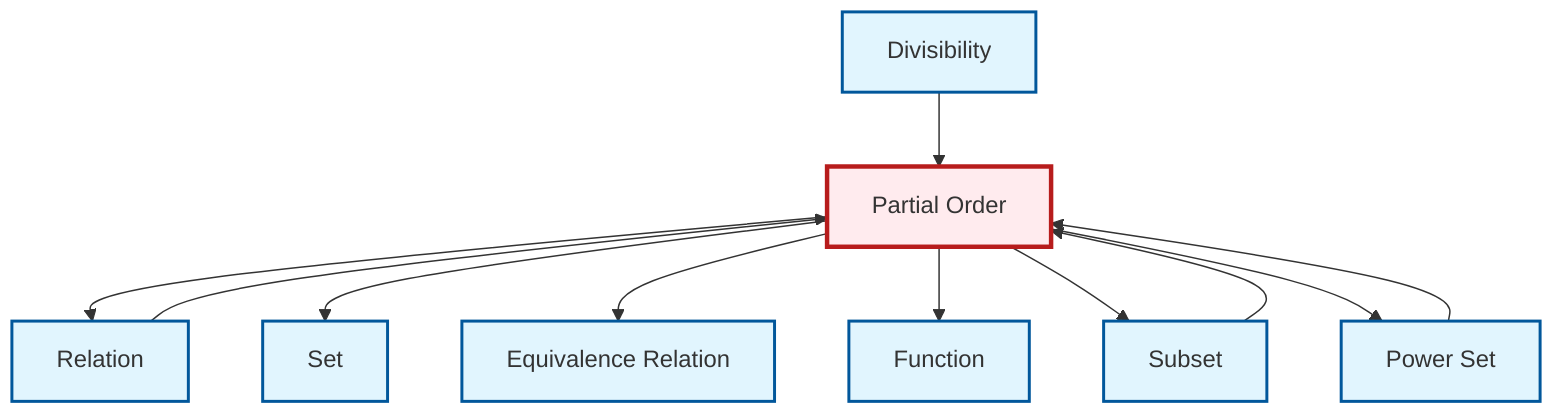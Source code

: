 graph TD
    classDef definition fill:#e1f5fe,stroke:#01579b,stroke-width:2px
    classDef theorem fill:#f3e5f5,stroke:#4a148c,stroke-width:2px
    classDef axiom fill:#fff3e0,stroke:#e65100,stroke-width:2px
    classDef example fill:#e8f5e9,stroke:#1b5e20,stroke-width:2px
    classDef current fill:#ffebee,stroke:#b71c1c,stroke-width:3px
    def-set["Set"]:::definition
    def-divisibility["Divisibility"]:::definition
    def-equivalence-relation["Equivalence Relation"]:::definition
    def-subset["Subset"]:::definition
    def-power-set["Power Set"]:::definition
    def-function["Function"]:::definition
    def-partial-order["Partial Order"]:::definition
    def-relation["Relation"]:::definition
    def-relation --> def-partial-order
    def-subset --> def-partial-order
    def-partial-order --> def-relation
    def-partial-order --> def-set
    def-partial-order --> def-equivalence-relation
    def-divisibility --> def-partial-order
    def-partial-order --> def-function
    def-partial-order --> def-subset
    def-power-set --> def-partial-order
    def-partial-order --> def-power-set
    class def-partial-order current